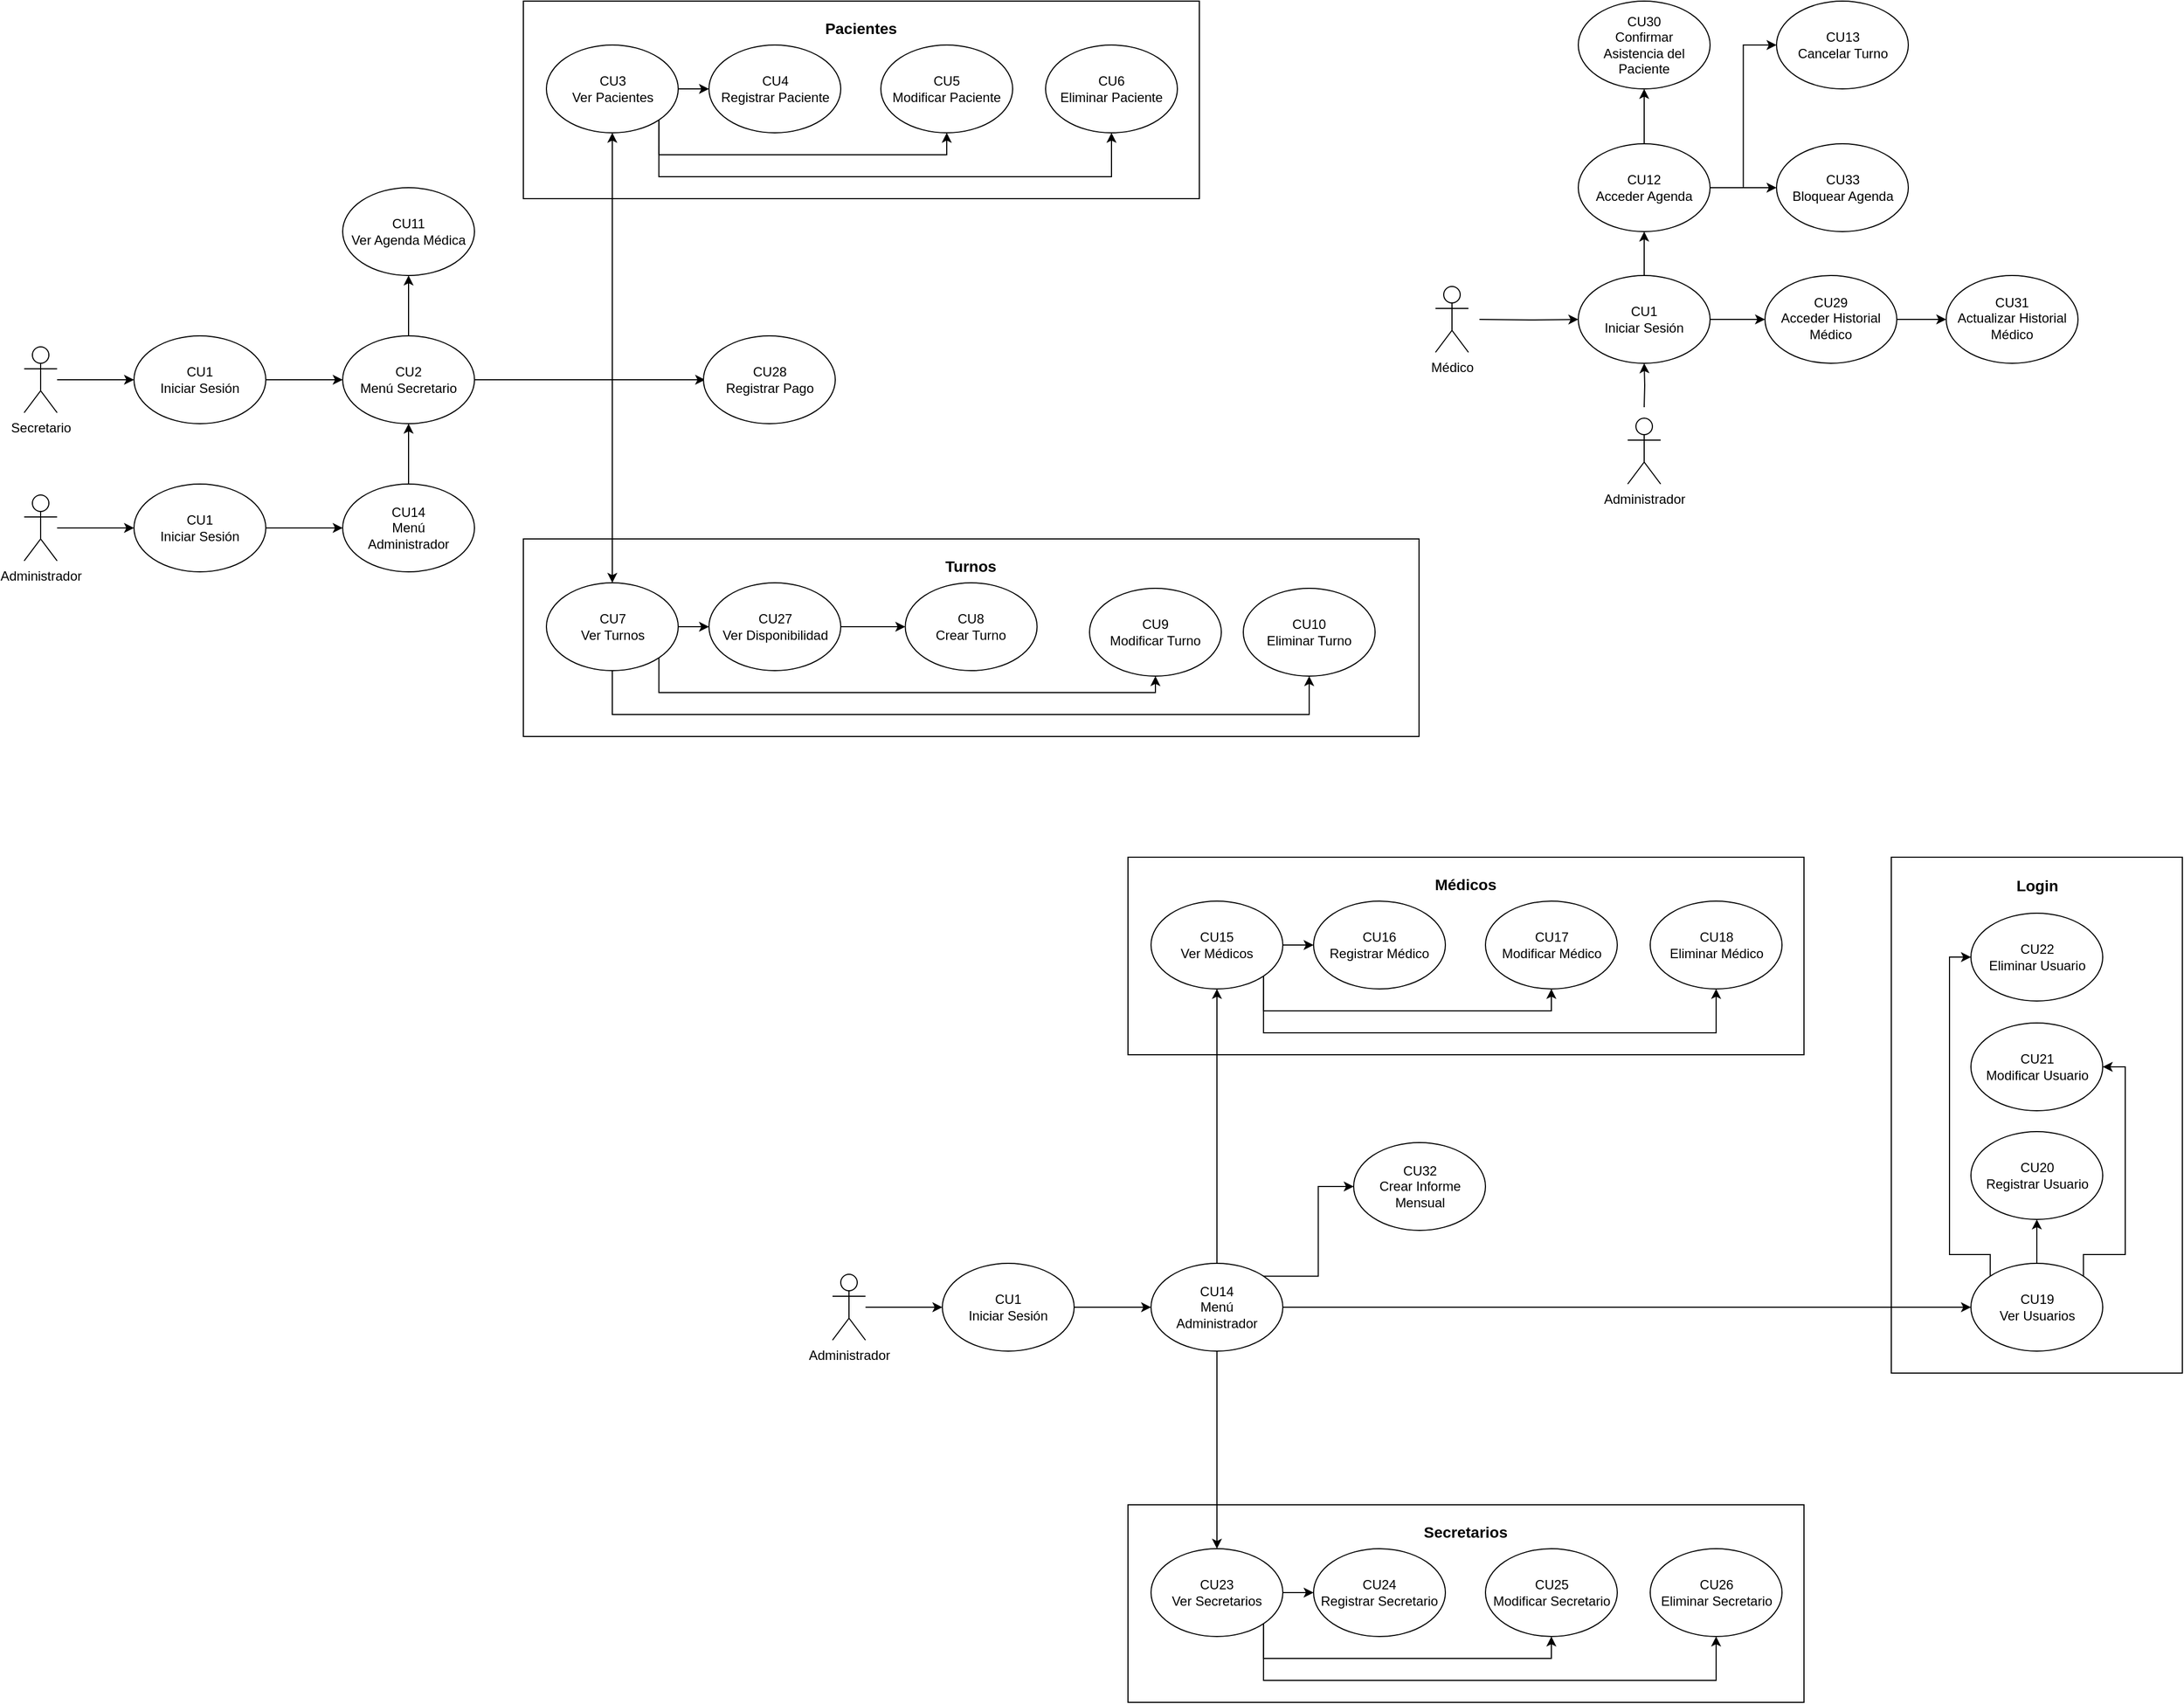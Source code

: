 <mxfile version="26.2.14">
  <diagram name="Page-1" id="w7RQ2Kluu5mRA7ETLE94">
    <mxGraphModel dx="3602" dy="2474" grid="1" gridSize="10" guides="1" tooltips="1" connect="1" arrows="1" fold="1" page="1" pageScale="1" pageWidth="827" pageHeight="1169" math="0" shadow="0">
      <root>
        <mxCell id="0" />
        <mxCell id="1" parent="0" />
        <mxCell id="UcJuo04WGB9nIGAPmIQf-73" value="" style="rounded=0;whiteSpace=wrap;html=1;" parent="1" vertex="1">
          <mxGeometry x="675" y="1340" width="615.5" height="180" as="geometry" />
        </mxCell>
        <mxCell id="UcJuo04WGB9nIGAPmIQf-14" value="" style="rounded=0;whiteSpace=wrap;html=1;" parent="1" vertex="1">
          <mxGeometry x="124.5" y="460" width="815.5" height="180" as="geometry" />
        </mxCell>
        <mxCell id="7DByCaR6NHAsQpXdXXvd-112" value="" style="rounded=0;whiteSpace=wrap;html=1;" parent="1" vertex="1">
          <mxGeometry x="1370" y="750" width="265" height="470" as="geometry" />
        </mxCell>
        <mxCell id="7DByCaR6NHAsQpXdXXvd-17" value="" style="rounded=0;whiteSpace=wrap;html=1;" parent="1" vertex="1">
          <mxGeometry x="124.5" y="-30" width="615.5" height="180" as="geometry" />
        </mxCell>
        <mxCell id="7DByCaR6NHAsQpXdXXvd-1" value="Secretario" style="shape=umlActor;verticalLabelPosition=bottom;verticalAlign=top;html=1;outlineConnect=0;" parent="1" vertex="1">
          <mxGeometry x="-330" y="285" width="30" height="60" as="geometry" />
        </mxCell>
        <mxCell id="7DByCaR6NHAsQpXdXXvd-2" value="" style="endArrow=classic;html=1;rounded=0;" parent="1" source="7DByCaR6NHAsQpXdXXvd-1" edge="1">
          <mxGeometry width="50" height="50" relative="1" as="geometry">
            <mxPoint x="-200" y="385" as="sourcePoint" />
            <mxPoint x="-230" y="315" as="targetPoint" />
          </mxGeometry>
        </mxCell>
        <mxCell id="UcJuo04WGB9nIGAPmIQf-48" style="edgeStyle=orthogonalEdgeStyle;rounded=0;orthogonalLoop=1;jettySize=auto;html=1;exitX=1;exitY=0.5;exitDx=0;exitDy=0;entryX=0;entryY=0.5;entryDx=0;entryDy=0;" parent="1" source="7DByCaR6NHAsQpXdXXvd-3" target="UcJuo04WGB9nIGAPmIQf-2" edge="1">
          <mxGeometry relative="1" as="geometry" />
        </mxCell>
        <mxCell id="7DByCaR6NHAsQpXdXXvd-3" value="" style="ellipse;whiteSpace=wrap;html=1;" parent="1" vertex="1">
          <mxGeometry x="-230" y="275" width="120" height="80" as="geometry" />
        </mxCell>
        <mxCell id="7DByCaR6NHAsQpXdXXvd-4" value="CU1&lt;br&gt;Iniciar Sesión" style="text;html=1;align=center;verticalAlign=middle;whiteSpace=wrap;rounded=0;" parent="1" vertex="1">
          <mxGeometry x="-220" y="300" width="100" height="30" as="geometry" />
        </mxCell>
        <mxCell id="7DByCaR6NHAsQpXdXXvd-6" value="" style="ellipse;whiteSpace=wrap;html=1;" parent="1" vertex="1">
          <mxGeometry x="293.5" y="10" width="120" height="80" as="geometry" />
        </mxCell>
        <mxCell id="7DByCaR6NHAsQpXdXXvd-7" value="CU4&lt;br&gt;Registrar Paciente" style="text;html=1;align=center;verticalAlign=middle;whiteSpace=wrap;rounded=0;" parent="1" vertex="1">
          <mxGeometry x="298.5" y="35" width="110" height="30" as="geometry" />
        </mxCell>
        <mxCell id="7DByCaR6NHAsQpXdXXvd-8" value="" style="ellipse;whiteSpace=wrap;html=1;" parent="1" vertex="1">
          <mxGeometry x="450" y="10" width="120" height="80" as="geometry" />
        </mxCell>
        <mxCell id="7DByCaR6NHAsQpXdXXvd-9" value="CU5&lt;br&gt;Modificar Paciente" style="text;html=1;align=center;verticalAlign=middle;whiteSpace=wrap;rounded=0;" parent="1" vertex="1">
          <mxGeometry x="455" y="35" width="110" height="30" as="geometry" />
        </mxCell>
        <mxCell id="7DByCaR6NHAsQpXdXXvd-13" value="" style="ellipse;whiteSpace=wrap;html=1;" parent="1" vertex="1">
          <mxGeometry x="600" y="10" width="120" height="80" as="geometry" />
        </mxCell>
        <mxCell id="7DByCaR6NHAsQpXdXXvd-14" value="CU6&lt;br&gt;Eliminar Paciente" style="text;html=1;align=center;verticalAlign=middle;whiteSpace=wrap;rounded=0;" parent="1" vertex="1">
          <mxGeometry x="605" y="35" width="110" height="30" as="geometry" />
        </mxCell>
        <mxCell id="UcJuo04WGB9nIGAPmIQf-7" style="edgeStyle=orthogonalEdgeStyle;rounded=0;orthogonalLoop=1;jettySize=auto;html=1;exitX=1;exitY=0.5;exitDx=0;exitDy=0;entryX=0;entryY=0.5;entryDx=0;entryDy=0;" parent="1" source="7DByCaR6NHAsQpXdXXvd-15" target="7DByCaR6NHAsQpXdXXvd-6" edge="1">
          <mxGeometry relative="1" as="geometry" />
        </mxCell>
        <mxCell id="UcJuo04WGB9nIGAPmIQf-12" style="edgeStyle=orthogonalEdgeStyle;rounded=0;orthogonalLoop=1;jettySize=auto;html=1;exitX=1;exitY=1;exitDx=0;exitDy=0;entryX=0.5;entryY=1;entryDx=0;entryDy=0;" parent="1" source="7DByCaR6NHAsQpXdXXvd-15" target="7DByCaR6NHAsQpXdXXvd-8" edge="1">
          <mxGeometry relative="1" as="geometry">
            <Array as="points">
              <mxPoint x="248" y="110" />
              <mxPoint x="510" y="110" />
            </Array>
          </mxGeometry>
        </mxCell>
        <mxCell id="UcJuo04WGB9nIGAPmIQf-13" style="edgeStyle=orthogonalEdgeStyle;rounded=0;orthogonalLoop=1;jettySize=auto;html=1;exitX=1;exitY=1;exitDx=0;exitDy=0;entryX=0.5;entryY=1;entryDx=0;entryDy=0;" parent="1" source="7DByCaR6NHAsQpXdXXvd-15" target="7DByCaR6NHAsQpXdXXvd-13" edge="1">
          <mxGeometry relative="1" as="geometry">
            <Array as="points">
              <mxPoint x="248" y="130" />
              <mxPoint x="660" y="130" />
            </Array>
          </mxGeometry>
        </mxCell>
        <mxCell id="7DByCaR6NHAsQpXdXXvd-15" value="" style="ellipse;whiteSpace=wrap;html=1;" parent="1" vertex="1">
          <mxGeometry x="145.5" y="10" width="120" height="80" as="geometry" />
        </mxCell>
        <mxCell id="7DByCaR6NHAsQpXdXXvd-16" value="CU3&lt;br&gt;Ver Pacientes" style="text;html=1;align=center;verticalAlign=middle;whiteSpace=wrap;rounded=0;" parent="1" vertex="1">
          <mxGeometry x="150.5" y="35" width="110" height="30" as="geometry" />
        </mxCell>
        <mxCell id="7DByCaR6NHAsQpXdXXvd-18" value="&lt;b&gt;&lt;font style=&quot;font-size: 14px;&quot;&gt;Pacientes&lt;/font&gt;&lt;/b&gt;" style="text;html=1;align=center;verticalAlign=middle;whiteSpace=wrap;rounded=0;" parent="1" vertex="1">
          <mxGeometry x="392.25" y="-20" width="80" height="30" as="geometry" />
        </mxCell>
        <mxCell id="UcJuo04WGB9nIGAPmIQf-70" value="" style="edgeStyle=orthogonalEdgeStyle;rounded=0;orthogonalLoop=1;jettySize=auto;html=1;entryX=0;entryY=0.5;entryDx=0;entryDy=0;" parent="1" source="7DByCaR6NHAsQpXdXXvd-24" target="UcJuo04WGB9nIGAPmIQf-67" edge="1">
          <mxGeometry relative="1" as="geometry" />
        </mxCell>
        <mxCell id="7DByCaR6NHAsQpXdXXvd-24" value="Administrador" style="shape=umlActor;verticalLabelPosition=bottom;verticalAlign=top;html=1;outlineConnect=0;" parent="1" vertex="1">
          <mxGeometry x="-330" y="420" width="30" height="60" as="geometry" />
        </mxCell>
        <mxCell id="7DByCaR6NHAsQpXdXXvd-45" value="" style="ellipse;whiteSpace=wrap;html=1;" parent="1" vertex="1">
          <mxGeometry x="-40" y="140" width="120" height="80" as="geometry" />
        </mxCell>
        <mxCell id="7DByCaR6NHAsQpXdXXvd-46" value="CU11&lt;br&gt;Ver Agenda Médica" style="text;html=1;align=center;verticalAlign=middle;whiteSpace=wrap;rounded=0;" parent="1" vertex="1">
          <mxGeometry x="-35" y="165" width="110" height="30" as="geometry" />
        </mxCell>
        <mxCell id="7DByCaR6NHAsQpXdXXvd-54" style="edgeStyle=orthogonalEdgeStyle;rounded=0;orthogonalLoop=1;jettySize=auto;html=1;entryX=0;entryY=0.5;entryDx=0;entryDy=0;" parent="1" target="7DByCaR6NHAsQpXdXXvd-52" edge="1">
          <mxGeometry relative="1" as="geometry">
            <mxPoint x="995" y="260" as="sourcePoint" />
          </mxGeometry>
        </mxCell>
        <mxCell id="7DByCaR6NHAsQpXdXXvd-48" value="Médico" style="shape=umlActor;verticalLabelPosition=bottom;verticalAlign=top;html=1;outlineConnect=0;" parent="1" vertex="1">
          <mxGeometry x="955" y="230" width="30" height="60" as="geometry" />
        </mxCell>
        <mxCell id="UcJuo04WGB9nIGAPmIQf-29" style="edgeStyle=orthogonalEdgeStyle;rounded=0;orthogonalLoop=1;jettySize=auto;html=1;exitX=0.5;exitY=0;exitDx=0;exitDy=0;entryX=0.5;entryY=1;entryDx=0;entryDy=0;" parent="1" source="7DByCaR6NHAsQpXdXXvd-52" target="7DByCaR6NHAsQpXdXXvd-56" edge="1">
          <mxGeometry relative="1" as="geometry" />
        </mxCell>
        <mxCell id="cynZXW6-LG8qErR7lAh7-11" style="edgeStyle=orthogonalEdgeStyle;rounded=0;orthogonalLoop=1;jettySize=auto;html=1;exitX=1;exitY=0.5;exitDx=0;exitDy=0;entryX=0;entryY=0.5;entryDx=0;entryDy=0;" parent="1" source="7DByCaR6NHAsQpXdXXvd-52" target="cynZXW6-LG8qErR7lAh7-9" edge="1">
          <mxGeometry relative="1" as="geometry">
            <mxPoint x="1250" y="260" as="targetPoint" />
          </mxGeometry>
        </mxCell>
        <mxCell id="7DByCaR6NHAsQpXdXXvd-52" value="" style="ellipse;whiteSpace=wrap;html=1;" parent="1" vertex="1">
          <mxGeometry x="1085" y="220" width="120" height="80" as="geometry" />
        </mxCell>
        <mxCell id="7DByCaR6NHAsQpXdXXvd-53" value="CU1&lt;br&gt;Iniciar Sesión" style="text;html=1;align=center;verticalAlign=middle;whiteSpace=wrap;rounded=0;" parent="1" vertex="1">
          <mxGeometry x="1095" y="245" width="100" height="30" as="geometry" />
        </mxCell>
        <mxCell id="UcJuo04WGB9nIGAPmIQf-30" style="edgeStyle=orthogonalEdgeStyle;rounded=0;orthogonalLoop=1;jettySize=auto;html=1;exitX=1;exitY=0.5;exitDx=0;exitDy=0;entryX=0;entryY=0.5;entryDx=0;entryDy=0;" parent="1" source="7DByCaR6NHAsQpXdXXvd-56" target="7DByCaR6NHAsQpXdXXvd-60" edge="1">
          <mxGeometry relative="1" as="geometry" />
        </mxCell>
        <mxCell id="cynZXW6-LG8qErR7lAh7-12" style="edgeStyle=orthogonalEdgeStyle;rounded=0;orthogonalLoop=1;jettySize=auto;html=1;exitX=0.5;exitY=0;exitDx=0;exitDy=0;" parent="1" source="7DByCaR6NHAsQpXdXXvd-56" edge="1">
          <mxGeometry relative="1" as="geometry">
            <mxPoint x="1145" y="50" as="targetPoint" />
          </mxGeometry>
        </mxCell>
        <mxCell id="xL9Qbi1ejIpjgUSYCxYK-3" style="edgeStyle=orthogonalEdgeStyle;rounded=0;orthogonalLoop=1;jettySize=auto;html=1;exitX=1;exitY=0.5;exitDx=0;exitDy=0;entryX=0;entryY=0.5;entryDx=0;entryDy=0;" edge="1" parent="1" source="7DByCaR6NHAsQpXdXXvd-56" target="xL9Qbi1ejIpjgUSYCxYK-1">
          <mxGeometry relative="1" as="geometry" />
        </mxCell>
        <mxCell id="7DByCaR6NHAsQpXdXXvd-56" value="" style="ellipse;whiteSpace=wrap;html=1;" parent="1" vertex="1">
          <mxGeometry x="1085" y="100" width="120" height="80" as="geometry" />
        </mxCell>
        <mxCell id="7DByCaR6NHAsQpXdXXvd-57" value="CU12&lt;br&gt;Acceder Agenda" style="text;html=1;align=center;verticalAlign=middle;whiteSpace=wrap;rounded=0;" parent="1" vertex="1">
          <mxGeometry x="1090" y="125" width="110" height="30" as="geometry" />
        </mxCell>
        <mxCell id="7DByCaR6NHAsQpXdXXvd-60" value="" style="ellipse;whiteSpace=wrap;html=1;" parent="1" vertex="1">
          <mxGeometry x="1265.5" y="-30" width="120" height="80" as="geometry" />
        </mxCell>
        <mxCell id="7DByCaR6NHAsQpXdXXvd-61" value="CU13&lt;div&gt;Cancelar Turno&lt;/div&gt;" style="text;html=1;align=center;verticalAlign=middle;whiteSpace=wrap;rounded=0;" parent="1" vertex="1">
          <mxGeometry x="1270.5" y="-5" width="110" height="30" as="geometry" />
        </mxCell>
        <mxCell id="7DByCaR6NHAsQpXdXXvd-74" style="edgeStyle=orthogonalEdgeStyle;rounded=0;orthogonalLoop=1;jettySize=auto;html=1;entryX=0.5;entryY=1;entryDx=0;entryDy=0;" parent="1" target="7DByCaR6NHAsQpXdXXvd-52" edge="1">
          <mxGeometry relative="1" as="geometry">
            <mxPoint x="1145" y="340" as="sourcePoint" />
          </mxGeometry>
        </mxCell>
        <mxCell id="7DByCaR6NHAsQpXdXXvd-73" value="Administrador" style="shape=umlActor;verticalLabelPosition=bottom;verticalAlign=top;html=1;outlineConnect=0;" parent="1" vertex="1">
          <mxGeometry x="1130" y="350" width="30" height="60" as="geometry" />
        </mxCell>
        <mxCell id="7DByCaR6NHAsQpXdXXvd-113" value="" style="ellipse;whiteSpace=wrap;html=1;" parent="1" vertex="1">
          <mxGeometry x="1442.5" y="801" width="120" height="80" as="geometry" />
        </mxCell>
        <mxCell id="7DByCaR6NHAsQpXdXXvd-114" value="CU22&lt;br&gt;Eliminar Usuario" style="text;html=1;align=center;verticalAlign=middle;whiteSpace=wrap;rounded=0;" parent="1" vertex="1">
          <mxGeometry x="1447.5" y="826" width="110" height="30" as="geometry" />
        </mxCell>
        <mxCell id="7DByCaR6NHAsQpXdXXvd-115" value="&lt;font style=&quot;font-size: 14px;&quot;&gt;&lt;b&gt;Login&lt;/b&gt;&lt;/font&gt;" style="text;html=1;align=center;verticalAlign=middle;whiteSpace=wrap;rounded=0;" parent="1" vertex="1">
          <mxGeometry x="1472.5" y="761" width="60" height="30" as="geometry" />
        </mxCell>
        <mxCell id="7DByCaR6NHAsQpXdXXvd-116" value="" style="ellipse;whiteSpace=wrap;html=1;" parent="1" vertex="1">
          <mxGeometry x="1442.5" y="901" width="120" height="80" as="geometry" />
        </mxCell>
        <mxCell id="7DByCaR6NHAsQpXdXXvd-117" value="CU21&lt;br&gt;Modificar Usuario" style="text;html=1;align=center;verticalAlign=middle;whiteSpace=wrap;rounded=0;" parent="1" vertex="1">
          <mxGeometry x="1447.5" y="926" width="110" height="30" as="geometry" />
        </mxCell>
        <mxCell id="7DByCaR6NHAsQpXdXXvd-118" value="" style="ellipse;whiteSpace=wrap;html=1;" parent="1" vertex="1">
          <mxGeometry x="1442.5" y="1000" width="120" height="80" as="geometry" />
        </mxCell>
        <mxCell id="7DByCaR6NHAsQpXdXXvd-119" value="CU20&lt;br&gt;Registrar Usuario" style="text;html=1;align=center;verticalAlign=middle;whiteSpace=wrap;rounded=0;" parent="1" vertex="1">
          <mxGeometry x="1447.5" y="1025" width="110" height="30" as="geometry" />
        </mxCell>
        <mxCell id="YeKh92lcXTdL7GNYWZzl-15" style="edgeStyle=orthogonalEdgeStyle;rounded=0;orthogonalLoop=1;jettySize=auto;html=1;exitX=0.5;exitY=0;exitDx=0;exitDy=0;entryX=0.5;entryY=1;entryDx=0;entryDy=0;" parent="1" source="7DByCaR6NHAsQpXdXXvd-120" target="7DByCaR6NHAsQpXdXXvd-118" edge="1">
          <mxGeometry relative="1" as="geometry" />
        </mxCell>
        <mxCell id="YeKh92lcXTdL7GNYWZzl-16" style="edgeStyle=orthogonalEdgeStyle;rounded=0;orthogonalLoop=1;jettySize=auto;html=1;exitX=1;exitY=0;exitDx=0;exitDy=0;entryX=1;entryY=0.5;entryDx=0;entryDy=0;" parent="1" source="7DByCaR6NHAsQpXdXXvd-120" target="7DByCaR6NHAsQpXdXXvd-116" edge="1">
          <mxGeometry relative="1" as="geometry">
            <Array as="points">
              <mxPoint x="1583" y="1112" />
              <mxPoint x="1583" y="941" />
            </Array>
          </mxGeometry>
        </mxCell>
        <mxCell id="YeKh92lcXTdL7GNYWZzl-17" style="edgeStyle=orthogonalEdgeStyle;rounded=0;orthogonalLoop=1;jettySize=auto;html=1;exitX=0;exitY=0;exitDx=0;exitDy=0;entryX=0;entryY=0.5;entryDx=0;entryDy=0;" parent="1" source="7DByCaR6NHAsQpXdXXvd-120" target="7DByCaR6NHAsQpXdXXvd-113" edge="1">
          <mxGeometry relative="1" as="geometry">
            <Array as="points">
              <mxPoint x="1423" y="1112" />
              <mxPoint x="1423" y="841" />
            </Array>
          </mxGeometry>
        </mxCell>
        <mxCell id="7DByCaR6NHAsQpXdXXvd-120" value="" style="ellipse;whiteSpace=wrap;html=1;" parent="1" vertex="1">
          <mxGeometry x="1442.5" y="1120" width="120" height="80" as="geometry" />
        </mxCell>
        <mxCell id="7DByCaR6NHAsQpXdXXvd-121" value="CU19&lt;br&gt;Ver Usuarios" style="text;html=1;align=center;verticalAlign=middle;whiteSpace=wrap;rounded=0;" parent="1" vertex="1">
          <mxGeometry x="1447.5" y="1145" width="110" height="30" as="geometry" />
        </mxCell>
        <mxCell id="UcJuo04WGB9nIGAPmIQf-50" style="edgeStyle=orthogonalEdgeStyle;rounded=0;orthogonalLoop=1;jettySize=auto;html=1;exitX=0.5;exitY=0;exitDx=0;exitDy=0;entryX=0.5;entryY=1;entryDx=0;entryDy=0;" parent="1" source="UcJuo04WGB9nIGAPmIQf-2" target="7DByCaR6NHAsQpXdXXvd-45" edge="1">
          <mxGeometry relative="1" as="geometry" />
        </mxCell>
        <mxCell id="UcJuo04WGB9nIGAPmIQf-51" style="edgeStyle=orthogonalEdgeStyle;rounded=0;orthogonalLoop=1;jettySize=auto;html=1;exitX=1;exitY=0.5;exitDx=0;exitDy=0;entryX=0.5;entryY=0;entryDx=0;entryDy=0;" parent="1" source="UcJuo04WGB9nIGAPmIQf-2" target="UcJuo04WGB9nIGAPmIQf-24" edge="1">
          <mxGeometry relative="1" as="geometry" />
        </mxCell>
        <mxCell id="UcJuo04WGB9nIGAPmIQf-52" style="edgeStyle=orthogonalEdgeStyle;rounded=0;orthogonalLoop=1;jettySize=auto;html=1;exitX=1;exitY=0.5;exitDx=0;exitDy=0;entryX=0.5;entryY=1;entryDx=0;entryDy=0;" parent="1" source="UcJuo04WGB9nIGAPmIQf-2" target="7DByCaR6NHAsQpXdXXvd-15" edge="1">
          <mxGeometry relative="1" as="geometry" />
        </mxCell>
        <mxCell id="cynZXW6-LG8qErR7lAh7-5" style="edgeStyle=orthogonalEdgeStyle;rounded=0;orthogonalLoop=1;jettySize=auto;html=1;exitX=1;exitY=0.5;exitDx=0;exitDy=0;" parent="1" source="UcJuo04WGB9nIGAPmIQf-2" edge="1">
          <mxGeometry relative="1" as="geometry">
            <mxPoint x="290" y="315" as="targetPoint" />
          </mxGeometry>
        </mxCell>
        <mxCell id="UcJuo04WGB9nIGAPmIQf-2" value="" style="ellipse;whiteSpace=wrap;html=1;" parent="1" vertex="1">
          <mxGeometry x="-40" y="275" width="120" height="80" as="geometry" />
        </mxCell>
        <mxCell id="UcJuo04WGB9nIGAPmIQf-3" value="CU2&lt;br&gt;Menú Secretario" style="text;html=1;align=center;verticalAlign=middle;whiteSpace=wrap;rounded=0;" parent="1" vertex="1">
          <mxGeometry x="-30" y="300" width="100" height="30" as="geometry" />
        </mxCell>
        <mxCell id="cynZXW6-LG8qErR7lAh7-4" style="edgeStyle=orthogonalEdgeStyle;rounded=0;orthogonalLoop=1;jettySize=auto;html=1;exitX=1;exitY=0.5;exitDx=0;exitDy=0;entryX=0;entryY=0.5;entryDx=0;entryDy=0;" parent="1" source="UcJuo04WGB9nIGAPmIQf-15" target="cynZXW6-LG8qErR7lAh7-1" edge="1">
          <mxGeometry relative="1" as="geometry" />
        </mxCell>
        <mxCell id="UcJuo04WGB9nIGAPmIQf-15" value="" style="ellipse;whiteSpace=wrap;html=1;" parent="1" vertex="1">
          <mxGeometry x="293.5" y="500" width="120" height="80" as="geometry" />
        </mxCell>
        <mxCell id="UcJuo04WGB9nIGAPmIQf-16" value="CU27&lt;br&gt;Ver Disponibilidad" style="text;html=1;align=center;verticalAlign=middle;whiteSpace=wrap;rounded=0;" parent="1" vertex="1">
          <mxGeometry x="298.5" y="525" width="110" height="30" as="geometry" />
        </mxCell>
        <mxCell id="UcJuo04WGB9nIGAPmIQf-17" value="" style="ellipse;whiteSpace=wrap;html=1;" parent="1" vertex="1">
          <mxGeometry x="640" y="505" width="120" height="80" as="geometry" />
        </mxCell>
        <mxCell id="UcJuo04WGB9nIGAPmIQf-18" value="CU9&lt;br&gt;Modificar Turno" style="text;html=1;align=center;verticalAlign=middle;whiteSpace=wrap;rounded=0;" parent="1" vertex="1">
          <mxGeometry x="645" y="530" width="110" height="30" as="geometry" />
        </mxCell>
        <mxCell id="UcJuo04WGB9nIGAPmIQf-19" value="" style="ellipse;whiteSpace=wrap;html=1;" parent="1" vertex="1">
          <mxGeometry x="780" y="505" width="120" height="80" as="geometry" />
        </mxCell>
        <mxCell id="UcJuo04WGB9nIGAPmIQf-20" value="CU10&lt;br&gt;Eliminar Turno" style="text;html=1;align=center;verticalAlign=middle;whiteSpace=wrap;rounded=0;" parent="1" vertex="1">
          <mxGeometry x="785" y="530" width="110" height="30" as="geometry" />
        </mxCell>
        <mxCell id="UcJuo04WGB9nIGAPmIQf-21" style="edgeStyle=orthogonalEdgeStyle;rounded=0;orthogonalLoop=1;jettySize=auto;html=1;exitX=1;exitY=0.5;exitDx=0;exitDy=0;entryX=0;entryY=0.5;entryDx=0;entryDy=0;" parent="1" source="UcJuo04WGB9nIGAPmIQf-24" target="UcJuo04WGB9nIGAPmIQf-15" edge="1">
          <mxGeometry relative="1" as="geometry" />
        </mxCell>
        <mxCell id="UcJuo04WGB9nIGAPmIQf-22" style="edgeStyle=orthogonalEdgeStyle;rounded=0;orthogonalLoop=1;jettySize=auto;html=1;exitX=1;exitY=1;exitDx=0;exitDy=0;entryX=0.5;entryY=1;entryDx=0;entryDy=0;" parent="1" source="UcJuo04WGB9nIGAPmIQf-24" target="UcJuo04WGB9nIGAPmIQf-17" edge="1">
          <mxGeometry relative="1" as="geometry">
            <Array as="points">
              <mxPoint x="248" y="600" />
              <mxPoint x="700" y="600" />
            </Array>
          </mxGeometry>
        </mxCell>
        <mxCell id="UcJuo04WGB9nIGAPmIQf-53" style="edgeStyle=orthogonalEdgeStyle;rounded=0;orthogonalLoop=1;jettySize=auto;html=1;exitX=0.5;exitY=1;exitDx=0;exitDy=0;entryX=0.5;entryY=1;entryDx=0;entryDy=0;" parent="1" source="UcJuo04WGB9nIGAPmIQf-24" target="UcJuo04WGB9nIGAPmIQf-19" edge="1">
          <mxGeometry relative="1" as="geometry">
            <Array as="points">
              <mxPoint x="206" y="620" />
              <mxPoint x="840" y="620" />
            </Array>
          </mxGeometry>
        </mxCell>
        <mxCell id="UcJuo04WGB9nIGAPmIQf-24" value="" style="ellipse;whiteSpace=wrap;html=1;" parent="1" vertex="1">
          <mxGeometry x="145.5" y="500" width="120" height="80" as="geometry" />
        </mxCell>
        <mxCell id="UcJuo04WGB9nIGAPmIQf-25" value="CU7&lt;div&gt;Ver Turnos&lt;/div&gt;" style="text;html=1;align=center;verticalAlign=middle;whiteSpace=wrap;rounded=0;" parent="1" vertex="1">
          <mxGeometry x="150.5" y="525" width="110" height="30" as="geometry" />
        </mxCell>
        <mxCell id="UcJuo04WGB9nIGAPmIQf-26" value="&lt;b&gt;&lt;font style=&quot;font-size: 14px;&quot;&gt;Turnos&lt;/font&gt;&lt;/b&gt;" style="text;html=1;align=center;verticalAlign=middle;whiteSpace=wrap;rounded=0;" parent="1" vertex="1">
          <mxGeometry x="492.25" y="470" width="80" height="30" as="geometry" />
        </mxCell>
        <mxCell id="UcJuo04WGB9nIGAPmIQf-32" value="" style="rounded=0;whiteSpace=wrap;html=1;" parent="1" vertex="1">
          <mxGeometry x="675" y="750" width="615.5" height="180" as="geometry" />
        </mxCell>
        <mxCell id="UcJuo04WGB9nIGAPmIQf-33" value="" style="ellipse;whiteSpace=wrap;html=1;" parent="1" vertex="1">
          <mxGeometry x="844" y="790" width="120" height="80" as="geometry" />
        </mxCell>
        <mxCell id="UcJuo04WGB9nIGAPmIQf-34" value="CU16&lt;br&gt;Registrar Médico" style="text;html=1;align=center;verticalAlign=middle;whiteSpace=wrap;rounded=0;" parent="1" vertex="1">
          <mxGeometry x="849" y="815" width="110" height="30" as="geometry" />
        </mxCell>
        <mxCell id="UcJuo04WGB9nIGAPmIQf-35" value="" style="ellipse;whiteSpace=wrap;html=1;" parent="1" vertex="1">
          <mxGeometry x="1000.5" y="790" width="120" height="80" as="geometry" />
        </mxCell>
        <mxCell id="UcJuo04WGB9nIGAPmIQf-36" value="CU17&lt;br&gt;Modificar Médico" style="text;html=1;align=center;verticalAlign=middle;whiteSpace=wrap;rounded=0;" parent="1" vertex="1">
          <mxGeometry x="1005.5" y="815" width="110" height="30" as="geometry" />
        </mxCell>
        <mxCell id="UcJuo04WGB9nIGAPmIQf-37" value="" style="ellipse;whiteSpace=wrap;html=1;" parent="1" vertex="1">
          <mxGeometry x="1150.5" y="790" width="120" height="80" as="geometry" />
        </mxCell>
        <mxCell id="UcJuo04WGB9nIGAPmIQf-38" value="CU18&lt;br&gt;Eliminar Médico" style="text;html=1;align=center;verticalAlign=middle;whiteSpace=wrap;rounded=0;" parent="1" vertex="1">
          <mxGeometry x="1155.5" y="815" width="110" height="30" as="geometry" />
        </mxCell>
        <mxCell id="UcJuo04WGB9nIGAPmIQf-39" style="edgeStyle=orthogonalEdgeStyle;rounded=0;orthogonalLoop=1;jettySize=auto;html=1;exitX=1;exitY=0.5;exitDx=0;exitDy=0;entryX=0;entryY=0.5;entryDx=0;entryDy=0;" parent="1" source="UcJuo04WGB9nIGAPmIQf-42" target="UcJuo04WGB9nIGAPmIQf-33" edge="1">
          <mxGeometry relative="1" as="geometry" />
        </mxCell>
        <mxCell id="UcJuo04WGB9nIGAPmIQf-40" style="edgeStyle=orthogonalEdgeStyle;rounded=0;orthogonalLoop=1;jettySize=auto;html=1;exitX=1;exitY=1;exitDx=0;exitDy=0;entryX=0.5;entryY=1;entryDx=0;entryDy=0;" parent="1" source="UcJuo04WGB9nIGAPmIQf-42" target="UcJuo04WGB9nIGAPmIQf-35" edge="1">
          <mxGeometry relative="1" as="geometry">
            <Array as="points">
              <mxPoint x="798.5" y="890" />
              <mxPoint x="1060.5" y="890" />
            </Array>
          </mxGeometry>
        </mxCell>
        <mxCell id="UcJuo04WGB9nIGAPmIQf-41" style="edgeStyle=orthogonalEdgeStyle;rounded=0;orthogonalLoop=1;jettySize=auto;html=1;exitX=1;exitY=1;exitDx=0;exitDy=0;entryX=0.5;entryY=1;entryDx=0;entryDy=0;" parent="1" source="UcJuo04WGB9nIGAPmIQf-42" target="UcJuo04WGB9nIGAPmIQf-37" edge="1">
          <mxGeometry relative="1" as="geometry">
            <Array as="points">
              <mxPoint x="798.5" y="910" />
              <mxPoint x="1210.5" y="910" />
            </Array>
          </mxGeometry>
        </mxCell>
        <mxCell id="UcJuo04WGB9nIGAPmIQf-42" value="" style="ellipse;whiteSpace=wrap;html=1;" parent="1" vertex="1">
          <mxGeometry x="696" y="790" width="120" height="80" as="geometry" />
        </mxCell>
        <mxCell id="UcJuo04WGB9nIGAPmIQf-43" value="CU15&lt;div&gt;Ver Médicos&lt;/div&gt;" style="text;html=1;align=center;verticalAlign=middle;whiteSpace=wrap;rounded=0;" parent="1" vertex="1">
          <mxGeometry x="701" y="815" width="110" height="30" as="geometry" />
        </mxCell>
        <mxCell id="UcJuo04WGB9nIGAPmIQf-44" value="&lt;b&gt;&lt;font style=&quot;font-size: 14px;&quot;&gt;Médicos&lt;/font&gt;&lt;/b&gt;" style="text;html=1;align=center;verticalAlign=middle;whiteSpace=wrap;rounded=0;" parent="1" vertex="1">
          <mxGeometry x="949.13" y="760" width="67.25" height="30" as="geometry" />
        </mxCell>
        <mxCell id="UcJuo04WGB9nIGAPmIQf-54" value="Administrador" style="shape=umlActor;verticalLabelPosition=bottom;verticalAlign=top;html=1;outlineConnect=0;" parent="1" vertex="1">
          <mxGeometry x="406" y="1130" width="30" height="60" as="geometry" />
        </mxCell>
        <mxCell id="UcJuo04WGB9nIGAPmIQf-55" value="" style="endArrow=classic;html=1;rounded=0;" parent="1" source="UcJuo04WGB9nIGAPmIQf-54" edge="1">
          <mxGeometry width="50" height="50" relative="1" as="geometry">
            <mxPoint x="536" y="1230" as="sourcePoint" />
            <mxPoint x="506" y="1160" as="targetPoint" />
          </mxGeometry>
        </mxCell>
        <mxCell id="UcJuo04WGB9nIGAPmIQf-56" style="edgeStyle=orthogonalEdgeStyle;rounded=0;orthogonalLoop=1;jettySize=auto;html=1;exitX=1;exitY=0.5;exitDx=0;exitDy=0;entryX=0;entryY=0.5;entryDx=0;entryDy=0;" parent="1" source="UcJuo04WGB9nIGAPmIQf-57" target="UcJuo04WGB9nIGAPmIQf-61" edge="1">
          <mxGeometry relative="1" as="geometry" />
        </mxCell>
        <mxCell id="UcJuo04WGB9nIGAPmIQf-57" value="" style="ellipse;whiteSpace=wrap;html=1;" parent="1" vertex="1">
          <mxGeometry x="506" y="1120" width="120" height="80" as="geometry" />
        </mxCell>
        <mxCell id="UcJuo04WGB9nIGAPmIQf-58" value="CU1&lt;br&gt;Iniciar Sesión" style="text;html=1;align=center;verticalAlign=middle;whiteSpace=wrap;rounded=0;" parent="1" vertex="1">
          <mxGeometry x="516" y="1145" width="100" height="30" as="geometry" />
        </mxCell>
        <mxCell id="UcJuo04WGB9nIGAPmIQf-71" style="edgeStyle=orthogonalEdgeStyle;rounded=0;orthogonalLoop=1;jettySize=auto;html=1;exitX=0.5;exitY=0;exitDx=0;exitDy=0;entryX=0.5;entryY=1;entryDx=0;entryDy=0;" parent="1" source="UcJuo04WGB9nIGAPmIQf-61" target="UcJuo04WGB9nIGAPmIQf-42" edge="1">
          <mxGeometry relative="1" as="geometry" />
        </mxCell>
        <mxCell id="UcJuo04WGB9nIGAPmIQf-72" style="edgeStyle=orthogonalEdgeStyle;rounded=0;orthogonalLoop=1;jettySize=auto;html=1;exitX=1;exitY=0.5;exitDx=0;exitDy=0;entryX=0;entryY=0.5;entryDx=0;entryDy=0;" parent="1" source="UcJuo04WGB9nIGAPmIQf-61" target="7DByCaR6NHAsQpXdXXvd-120" edge="1">
          <mxGeometry relative="1" as="geometry" />
        </mxCell>
        <mxCell id="UcJuo04WGB9nIGAPmIQf-86" style="edgeStyle=orthogonalEdgeStyle;rounded=0;orthogonalLoop=1;jettySize=auto;html=1;exitX=0.5;exitY=1;exitDx=0;exitDy=0;entryX=0.5;entryY=0;entryDx=0;entryDy=0;" parent="1" source="UcJuo04WGB9nIGAPmIQf-61" target="UcJuo04WGB9nIGAPmIQf-83" edge="1">
          <mxGeometry relative="1" as="geometry" />
        </mxCell>
        <mxCell id="cynZXW6-LG8qErR7lAh7-22" style="edgeStyle=orthogonalEdgeStyle;rounded=0;orthogonalLoop=1;jettySize=auto;html=1;exitX=1;exitY=0;exitDx=0;exitDy=0;entryX=0;entryY=0.5;entryDx=0;entryDy=0;" parent="1" source="UcJuo04WGB9nIGAPmIQf-61" target="cynZXW6-LG8qErR7lAh7-20" edge="1">
          <mxGeometry relative="1" as="geometry" />
        </mxCell>
        <mxCell id="UcJuo04WGB9nIGAPmIQf-61" value="" style="ellipse;whiteSpace=wrap;html=1;" parent="1" vertex="1">
          <mxGeometry x="696" y="1120" width="120" height="80" as="geometry" />
        </mxCell>
        <mxCell id="UcJuo04WGB9nIGAPmIQf-62" value="CU14&lt;br&gt;Menú Administrador" style="text;html=1;align=center;verticalAlign=middle;whiteSpace=wrap;rounded=0;" parent="1" vertex="1">
          <mxGeometry x="706" y="1145" width="100" height="30" as="geometry" />
        </mxCell>
        <mxCell id="UcJuo04WGB9nIGAPmIQf-66" style="edgeStyle=orthogonalEdgeStyle;rounded=0;orthogonalLoop=1;jettySize=auto;html=1;exitX=0.5;exitY=0;exitDx=0;exitDy=0;entryX=0.5;entryY=1;entryDx=0;entryDy=0;" parent="1" source="UcJuo04WGB9nIGAPmIQf-64" target="UcJuo04WGB9nIGAPmIQf-2" edge="1">
          <mxGeometry relative="1" as="geometry" />
        </mxCell>
        <mxCell id="UcJuo04WGB9nIGAPmIQf-64" value="" style="ellipse;whiteSpace=wrap;html=1;" parent="1" vertex="1">
          <mxGeometry x="-40" y="410" width="120" height="80" as="geometry" />
        </mxCell>
        <mxCell id="UcJuo04WGB9nIGAPmIQf-65" value="CU14&lt;br&gt;Menú Administrador" style="text;html=1;align=center;verticalAlign=middle;whiteSpace=wrap;rounded=0;" parent="1" vertex="1">
          <mxGeometry x="-30" y="435" width="100" height="30" as="geometry" />
        </mxCell>
        <mxCell id="UcJuo04WGB9nIGAPmIQf-69" style="edgeStyle=orthogonalEdgeStyle;rounded=0;orthogonalLoop=1;jettySize=auto;html=1;exitX=1;exitY=0.5;exitDx=0;exitDy=0;entryX=0;entryY=0.5;entryDx=0;entryDy=0;" parent="1" source="UcJuo04WGB9nIGAPmIQf-67" target="UcJuo04WGB9nIGAPmIQf-64" edge="1">
          <mxGeometry relative="1" as="geometry" />
        </mxCell>
        <mxCell id="UcJuo04WGB9nIGAPmIQf-67" value="" style="ellipse;whiteSpace=wrap;html=1;" parent="1" vertex="1">
          <mxGeometry x="-230" y="410" width="120" height="80" as="geometry" />
        </mxCell>
        <mxCell id="UcJuo04WGB9nIGAPmIQf-68" value="CU1&lt;br&gt;Iniciar Sesión" style="text;html=1;align=center;verticalAlign=middle;whiteSpace=wrap;rounded=0;" parent="1" vertex="1">
          <mxGeometry x="-220" y="435" width="100" height="30" as="geometry" />
        </mxCell>
        <mxCell id="UcJuo04WGB9nIGAPmIQf-74" value="" style="ellipse;whiteSpace=wrap;html=1;" parent="1" vertex="1">
          <mxGeometry x="844" y="1380" width="120" height="80" as="geometry" />
        </mxCell>
        <mxCell id="UcJuo04WGB9nIGAPmIQf-75" value="CU24&lt;br&gt;Registrar Secretario" style="text;html=1;align=center;verticalAlign=middle;whiteSpace=wrap;rounded=0;" parent="1" vertex="1">
          <mxGeometry x="849" y="1405" width="110" height="30" as="geometry" />
        </mxCell>
        <mxCell id="UcJuo04WGB9nIGAPmIQf-76" value="" style="ellipse;whiteSpace=wrap;html=1;" parent="1" vertex="1">
          <mxGeometry x="1000.5" y="1380" width="120" height="80" as="geometry" />
        </mxCell>
        <mxCell id="UcJuo04WGB9nIGAPmIQf-77" value="CU25&lt;br&gt;Modificar Secretario" style="text;html=1;align=center;verticalAlign=middle;whiteSpace=wrap;rounded=0;" parent="1" vertex="1">
          <mxGeometry x="1005.5" y="1405" width="110" height="30" as="geometry" />
        </mxCell>
        <mxCell id="UcJuo04WGB9nIGAPmIQf-78" value="" style="ellipse;whiteSpace=wrap;html=1;" parent="1" vertex="1">
          <mxGeometry x="1150.5" y="1380" width="120" height="80" as="geometry" />
        </mxCell>
        <mxCell id="UcJuo04WGB9nIGAPmIQf-79" value="CU26&lt;br&gt;Eliminar Secretario" style="text;html=1;align=center;verticalAlign=middle;whiteSpace=wrap;rounded=0;" parent="1" vertex="1">
          <mxGeometry x="1155.5" y="1405" width="110" height="30" as="geometry" />
        </mxCell>
        <mxCell id="UcJuo04WGB9nIGAPmIQf-80" style="edgeStyle=orthogonalEdgeStyle;rounded=0;orthogonalLoop=1;jettySize=auto;html=1;exitX=1;exitY=0.5;exitDx=0;exitDy=0;entryX=0;entryY=0.5;entryDx=0;entryDy=0;" parent="1" source="UcJuo04WGB9nIGAPmIQf-83" target="UcJuo04WGB9nIGAPmIQf-74" edge="1">
          <mxGeometry relative="1" as="geometry" />
        </mxCell>
        <mxCell id="UcJuo04WGB9nIGAPmIQf-81" style="edgeStyle=orthogonalEdgeStyle;rounded=0;orthogonalLoop=1;jettySize=auto;html=1;exitX=1;exitY=1;exitDx=0;exitDy=0;entryX=0.5;entryY=1;entryDx=0;entryDy=0;" parent="1" source="UcJuo04WGB9nIGAPmIQf-83" target="UcJuo04WGB9nIGAPmIQf-76" edge="1">
          <mxGeometry relative="1" as="geometry">
            <Array as="points">
              <mxPoint x="798.5" y="1480" />
              <mxPoint x="1060.5" y="1480" />
            </Array>
          </mxGeometry>
        </mxCell>
        <mxCell id="UcJuo04WGB9nIGAPmIQf-82" style="edgeStyle=orthogonalEdgeStyle;rounded=0;orthogonalLoop=1;jettySize=auto;html=1;exitX=1;exitY=1;exitDx=0;exitDy=0;entryX=0.5;entryY=1;entryDx=0;entryDy=0;" parent="1" source="UcJuo04WGB9nIGAPmIQf-83" target="UcJuo04WGB9nIGAPmIQf-78" edge="1">
          <mxGeometry relative="1" as="geometry">
            <Array as="points">
              <mxPoint x="798.5" y="1500" />
              <mxPoint x="1210.5" y="1500" />
            </Array>
          </mxGeometry>
        </mxCell>
        <mxCell id="UcJuo04WGB9nIGAPmIQf-83" value="" style="ellipse;whiteSpace=wrap;html=1;" parent="1" vertex="1">
          <mxGeometry x="696" y="1380" width="120" height="80" as="geometry" />
        </mxCell>
        <mxCell id="UcJuo04WGB9nIGAPmIQf-84" value="CU23&lt;div&gt;Ver Secretarios&lt;/div&gt;" style="text;html=1;align=center;verticalAlign=middle;whiteSpace=wrap;rounded=0;" parent="1" vertex="1">
          <mxGeometry x="701" y="1405" width="110" height="30" as="geometry" />
        </mxCell>
        <mxCell id="UcJuo04WGB9nIGAPmIQf-85" value="&lt;b&gt;&lt;font style=&quot;font-size: 14px;&quot;&gt;Secretarios&lt;/font&gt;&lt;/b&gt;" style="text;html=1;align=center;verticalAlign=middle;whiteSpace=wrap;rounded=0;" parent="1" vertex="1">
          <mxGeometry x="942.32" y="1350" width="80.87" height="30" as="geometry" />
        </mxCell>
        <mxCell id="cynZXW6-LG8qErR7lAh7-1" value="" style="ellipse;whiteSpace=wrap;html=1;" parent="1" vertex="1">
          <mxGeometry x="472.25" y="500" width="120" height="80" as="geometry" />
        </mxCell>
        <mxCell id="cynZXW6-LG8qErR7lAh7-2" value="CU8&lt;br&gt;Crear Turno" style="text;html=1;align=center;verticalAlign=middle;whiteSpace=wrap;rounded=0;" parent="1" vertex="1">
          <mxGeometry x="477.25" y="525" width="110" height="30" as="geometry" />
        </mxCell>
        <mxCell id="cynZXW6-LG8qErR7lAh7-6" value="" style="ellipse;whiteSpace=wrap;html=1;" parent="1" vertex="1">
          <mxGeometry x="288.5" y="275" width="120" height="80" as="geometry" />
        </mxCell>
        <mxCell id="cynZXW6-LG8qErR7lAh7-7" value="CU28&lt;br&gt;Registrar Pago" style="text;html=1;align=center;verticalAlign=middle;whiteSpace=wrap;rounded=0;" parent="1" vertex="1">
          <mxGeometry x="293.5" y="300" width="110" height="30" as="geometry" />
        </mxCell>
        <mxCell id="cynZXW6-LG8qErR7lAh7-18" style="edgeStyle=orthogonalEdgeStyle;rounded=0;orthogonalLoop=1;jettySize=auto;html=1;exitX=1;exitY=0.5;exitDx=0;exitDy=0;entryX=0;entryY=0.5;entryDx=0;entryDy=0;" parent="1" source="cynZXW6-LG8qErR7lAh7-9" target="cynZXW6-LG8qErR7lAh7-15" edge="1">
          <mxGeometry relative="1" as="geometry" />
        </mxCell>
        <mxCell id="cynZXW6-LG8qErR7lAh7-9" value="" style="ellipse;whiteSpace=wrap;html=1;" parent="1" vertex="1">
          <mxGeometry x="1255" y="220" width="120" height="80" as="geometry" />
        </mxCell>
        <mxCell id="cynZXW6-LG8qErR7lAh7-10" value="CU29&lt;br&gt;Acceder Historial Médico" style="text;html=1;align=center;verticalAlign=middle;whiteSpace=wrap;rounded=0;" parent="1" vertex="1">
          <mxGeometry x="1260" y="244" width="110" height="30" as="geometry" />
        </mxCell>
        <mxCell id="cynZXW6-LG8qErR7lAh7-13" value="" style="ellipse;whiteSpace=wrap;html=1;" parent="1" vertex="1">
          <mxGeometry x="1085" y="-30" width="120" height="80" as="geometry" />
        </mxCell>
        <mxCell id="cynZXW6-LG8qErR7lAh7-14" value="CU30&lt;br&gt;Confirmar Asistencia del Paciente" style="text;html=1;align=center;verticalAlign=middle;whiteSpace=wrap;rounded=0;" parent="1" vertex="1">
          <mxGeometry x="1095" y="-5" width="100" height="30" as="geometry" />
        </mxCell>
        <mxCell id="cynZXW6-LG8qErR7lAh7-15" value="" style="ellipse;whiteSpace=wrap;html=1;" parent="1" vertex="1">
          <mxGeometry x="1420" y="220" width="120" height="80" as="geometry" />
        </mxCell>
        <mxCell id="cynZXW6-LG8qErR7lAh7-16" value="CU31&lt;br&gt;Actualizar Historial Médico" style="text;html=1;align=center;verticalAlign=middle;whiteSpace=wrap;rounded=0;" parent="1" vertex="1">
          <mxGeometry x="1425" y="244" width="110" height="30" as="geometry" />
        </mxCell>
        <mxCell id="cynZXW6-LG8qErR7lAh7-20" value="" style="ellipse;whiteSpace=wrap;html=1;" parent="1" vertex="1">
          <mxGeometry x="880.5" y="1010" width="120" height="80" as="geometry" />
        </mxCell>
        <mxCell id="cynZXW6-LG8qErR7lAh7-21" value="CU32&lt;br&gt;Crear Informe Mensual" style="text;html=1;align=center;verticalAlign=middle;whiteSpace=wrap;rounded=0;" parent="1" vertex="1">
          <mxGeometry x="890.5" y="1035" width="100" height="30" as="geometry" />
        </mxCell>
        <mxCell id="xL9Qbi1ejIpjgUSYCxYK-1" value="" style="ellipse;whiteSpace=wrap;html=1;" vertex="1" parent="1">
          <mxGeometry x="1265.5" y="100" width="120" height="80" as="geometry" />
        </mxCell>
        <mxCell id="xL9Qbi1ejIpjgUSYCxYK-2" value="CU33&lt;div&gt;Bloquear Agenda&lt;/div&gt;" style="text;html=1;align=center;verticalAlign=middle;whiteSpace=wrap;rounded=0;" vertex="1" parent="1">
          <mxGeometry x="1270.5" y="125" width="110" height="30" as="geometry" />
        </mxCell>
      </root>
    </mxGraphModel>
  </diagram>
</mxfile>
